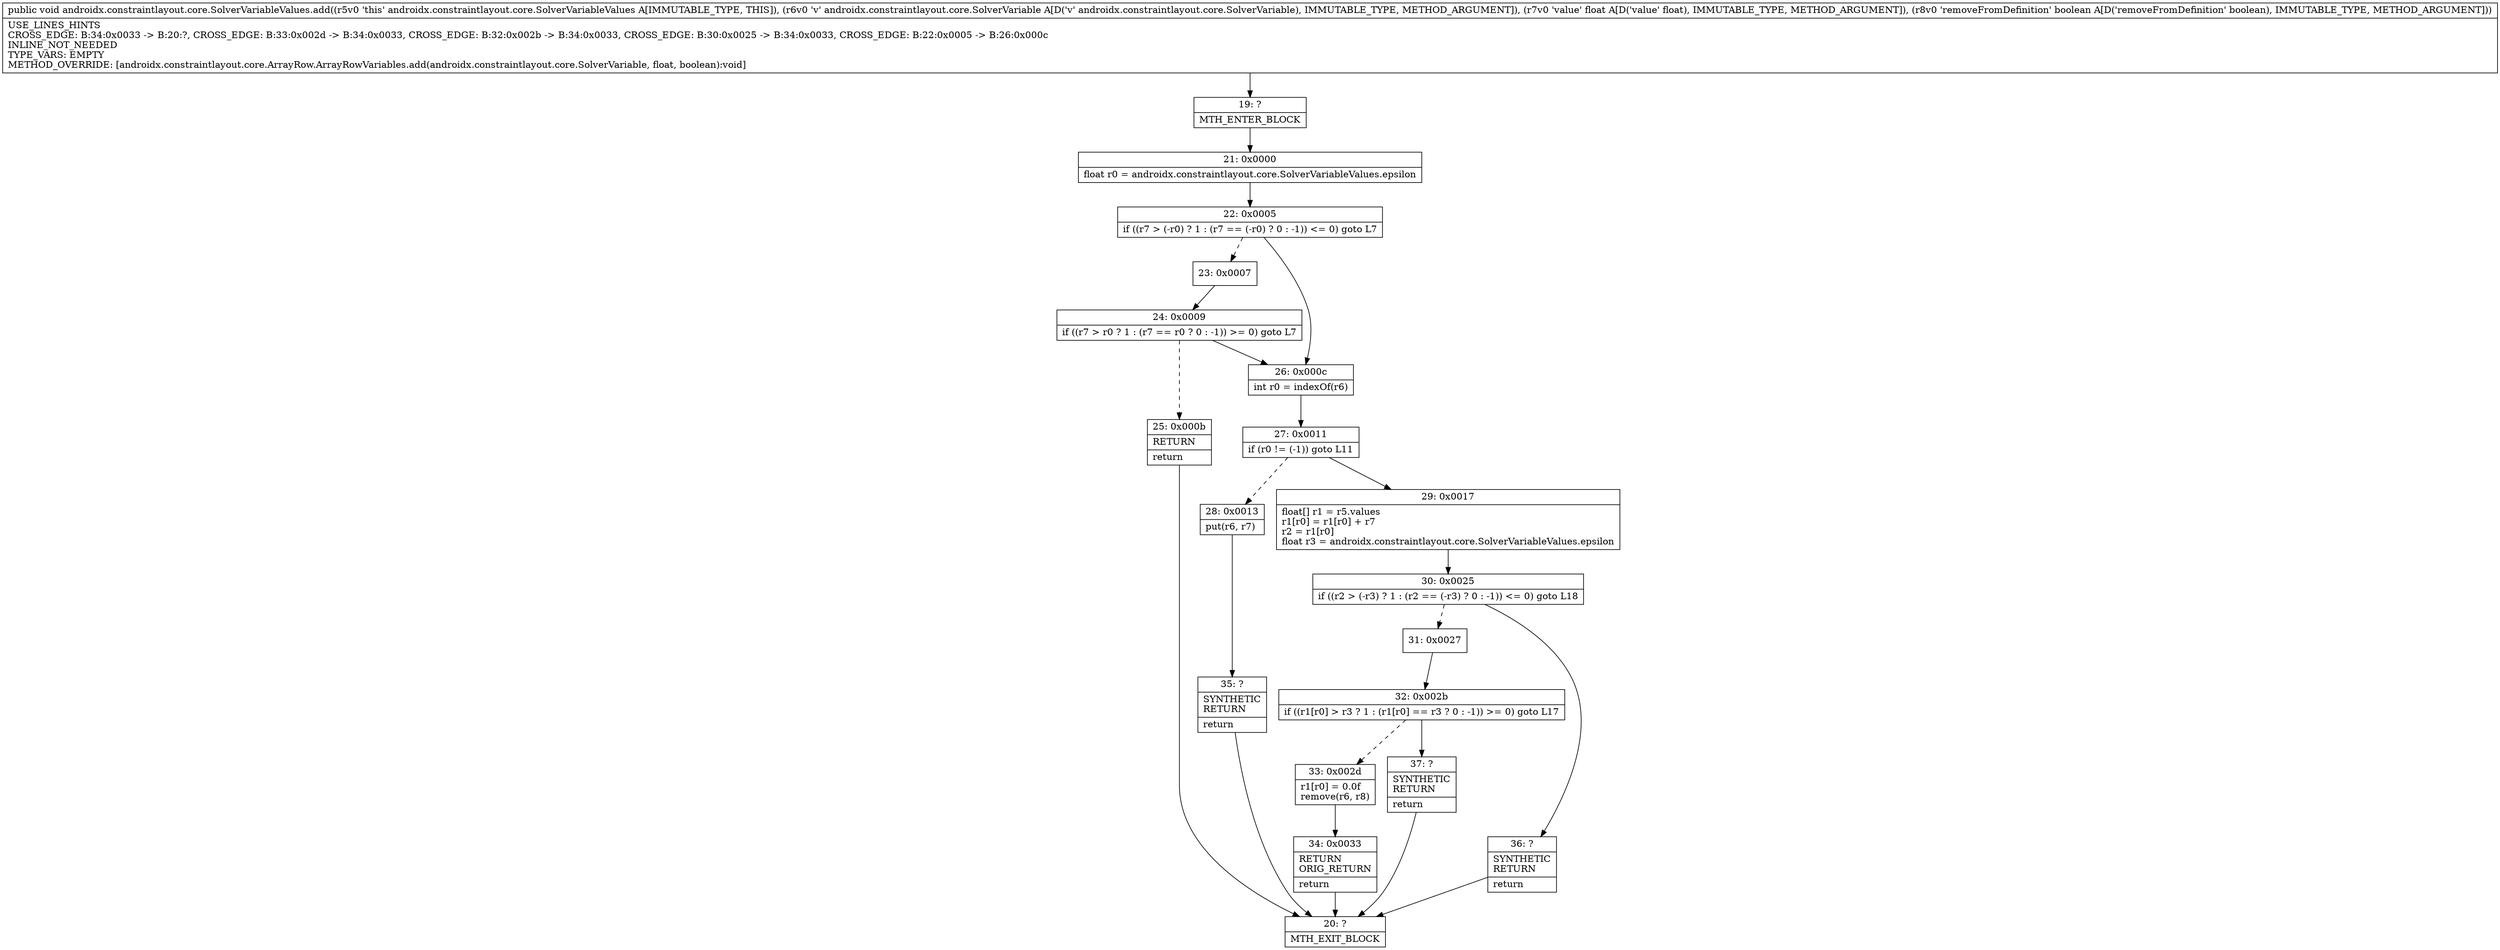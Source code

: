digraph "CFG forandroidx.constraintlayout.core.SolverVariableValues.add(Landroidx\/constraintlayout\/core\/SolverVariable;FZ)V" {
Node_19 [shape=record,label="{19\:\ ?|MTH_ENTER_BLOCK\l}"];
Node_21 [shape=record,label="{21\:\ 0x0000|float r0 = androidx.constraintlayout.core.SolverVariableValues.epsilon\l}"];
Node_22 [shape=record,label="{22\:\ 0x0005|if ((r7 \> (\-r0) ? 1 : (r7 == (\-r0) ? 0 : \-1)) \<= 0) goto L7\l}"];
Node_23 [shape=record,label="{23\:\ 0x0007}"];
Node_24 [shape=record,label="{24\:\ 0x0009|if ((r7 \> r0 ? 1 : (r7 == r0 ? 0 : \-1)) \>= 0) goto L7\l}"];
Node_25 [shape=record,label="{25\:\ 0x000b|RETURN\l|return\l}"];
Node_20 [shape=record,label="{20\:\ ?|MTH_EXIT_BLOCK\l}"];
Node_26 [shape=record,label="{26\:\ 0x000c|int r0 = indexOf(r6)\l}"];
Node_27 [shape=record,label="{27\:\ 0x0011|if (r0 != (\-1)) goto L11\l}"];
Node_28 [shape=record,label="{28\:\ 0x0013|put(r6, r7)\l}"];
Node_35 [shape=record,label="{35\:\ ?|SYNTHETIC\lRETURN\l|return\l}"];
Node_29 [shape=record,label="{29\:\ 0x0017|float[] r1 = r5.values\lr1[r0] = r1[r0] + r7\lr2 = r1[r0]\lfloat r3 = androidx.constraintlayout.core.SolverVariableValues.epsilon\l}"];
Node_30 [shape=record,label="{30\:\ 0x0025|if ((r2 \> (\-r3) ? 1 : (r2 == (\-r3) ? 0 : \-1)) \<= 0) goto L18\l}"];
Node_31 [shape=record,label="{31\:\ 0x0027}"];
Node_32 [shape=record,label="{32\:\ 0x002b|if ((r1[r0] \> r3 ? 1 : (r1[r0] == r3 ? 0 : \-1)) \>= 0) goto L17\l}"];
Node_33 [shape=record,label="{33\:\ 0x002d|r1[r0] = 0.0f\lremove(r6, r8)\l}"];
Node_34 [shape=record,label="{34\:\ 0x0033|RETURN\lORIG_RETURN\l|return\l}"];
Node_37 [shape=record,label="{37\:\ ?|SYNTHETIC\lRETURN\l|return\l}"];
Node_36 [shape=record,label="{36\:\ ?|SYNTHETIC\lRETURN\l|return\l}"];
MethodNode[shape=record,label="{public void androidx.constraintlayout.core.SolverVariableValues.add((r5v0 'this' androidx.constraintlayout.core.SolverVariableValues A[IMMUTABLE_TYPE, THIS]), (r6v0 'v' androidx.constraintlayout.core.SolverVariable A[D('v' androidx.constraintlayout.core.SolverVariable), IMMUTABLE_TYPE, METHOD_ARGUMENT]), (r7v0 'value' float A[D('value' float), IMMUTABLE_TYPE, METHOD_ARGUMENT]), (r8v0 'removeFromDefinition' boolean A[D('removeFromDefinition' boolean), IMMUTABLE_TYPE, METHOD_ARGUMENT]))  | USE_LINES_HINTS\lCROSS_EDGE: B:34:0x0033 \-\> B:20:?, CROSS_EDGE: B:33:0x002d \-\> B:34:0x0033, CROSS_EDGE: B:32:0x002b \-\> B:34:0x0033, CROSS_EDGE: B:30:0x0025 \-\> B:34:0x0033, CROSS_EDGE: B:22:0x0005 \-\> B:26:0x000c\lINLINE_NOT_NEEDED\lTYPE_VARS: EMPTY\lMETHOD_OVERRIDE: [androidx.constraintlayout.core.ArrayRow.ArrayRowVariables.add(androidx.constraintlayout.core.SolverVariable, float, boolean):void]\l}"];
MethodNode -> Node_19;Node_19 -> Node_21;
Node_21 -> Node_22;
Node_22 -> Node_23[style=dashed];
Node_22 -> Node_26;
Node_23 -> Node_24;
Node_24 -> Node_25[style=dashed];
Node_24 -> Node_26;
Node_25 -> Node_20;
Node_26 -> Node_27;
Node_27 -> Node_28[style=dashed];
Node_27 -> Node_29;
Node_28 -> Node_35;
Node_35 -> Node_20;
Node_29 -> Node_30;
Node_30 -> Node_31[style=dashed];
Node_30 -> Node_36;
Node_31 -> Node_32;
Node_32 -> Node_33[style=dashed];
Node_32 -> Node_37;
Node_33 -> Node_34;
Node_34 -> Node_20;
Node_37 -> Node_20;
Node_36 -> Node_20;
}

